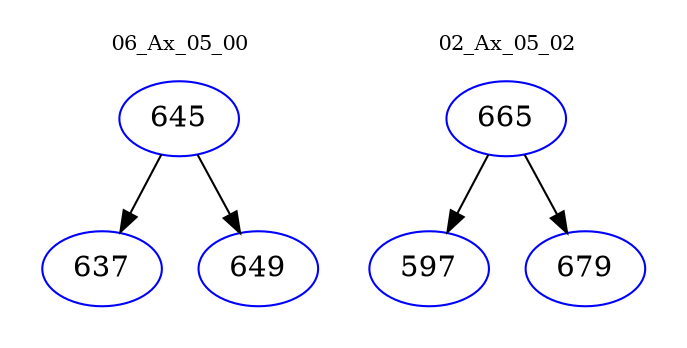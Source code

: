 digraph{
subgraph cluster_0 {
color = white
label = "06_Ax_05_00";
fontsize=10;
T0_645 [label="645", color="blue"]
T0_645 -> T0_637 [color="black"]
T0_637 [label="637", color="blue"]
T0_645 -> T0_649 [color="black"]
T0_649 [label="649", color="blue"]
}
subgraph cluster_1 {
color = white
label = "02_Ax_05_02";
fontsize=10;
T1_665 [label="665", color="blue"]
T1_665 -> T1_597 [color="black"]
T1_597 [label="597", color="blue"]
T1_665 -> T1_679 [color="black"]
T1_679 [label="679", color="blue"]
}
}

